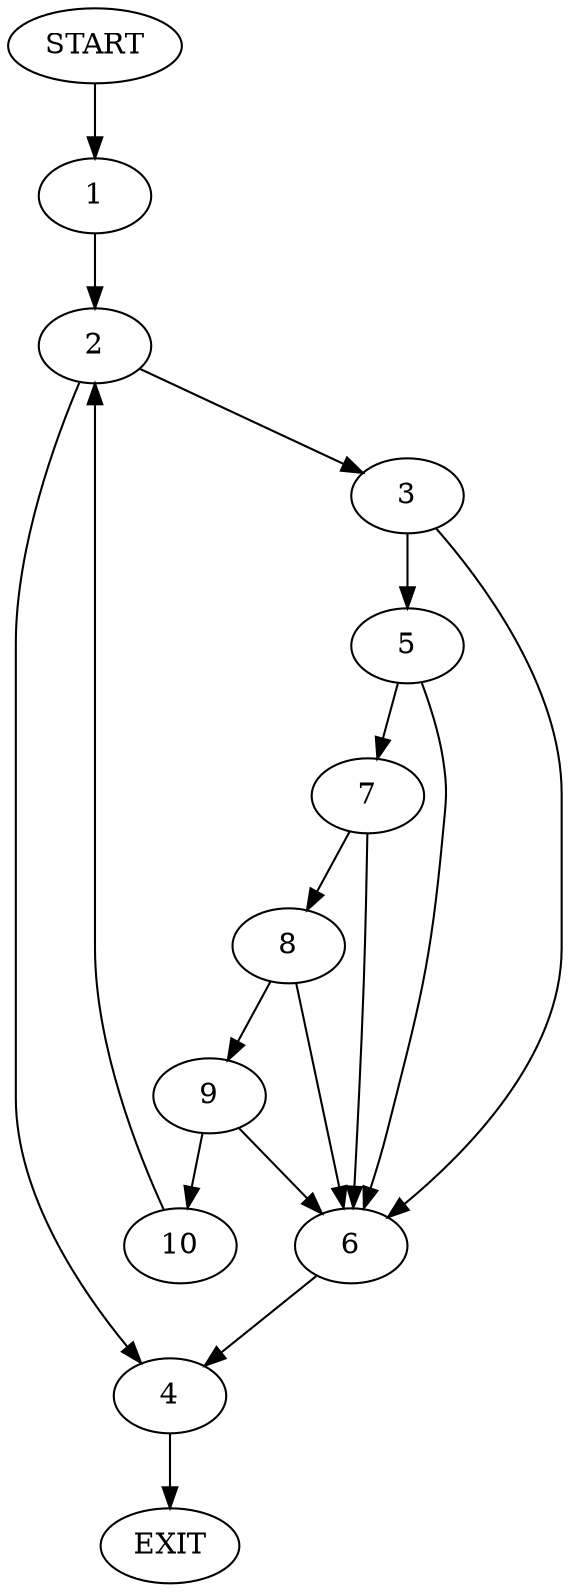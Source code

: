 digraph {
0 [label="START"];
1;
2;
3;
4;
5;
6;
7;
8;
9;
10;
11 [label="EXIT"];
0 -> 1;
1 -> 2;
2 -> 3;
2 -> 4;
4 -> 11;
3 -> 5;
3 -> 6;
6 -> 4;
5 -> 7;
5 -> 6;
7 -> 8;
7 -> 6;
8 -> 9;
8 -> 6;
9 -> 10;
9 -> 6;
10 -> 2;
}